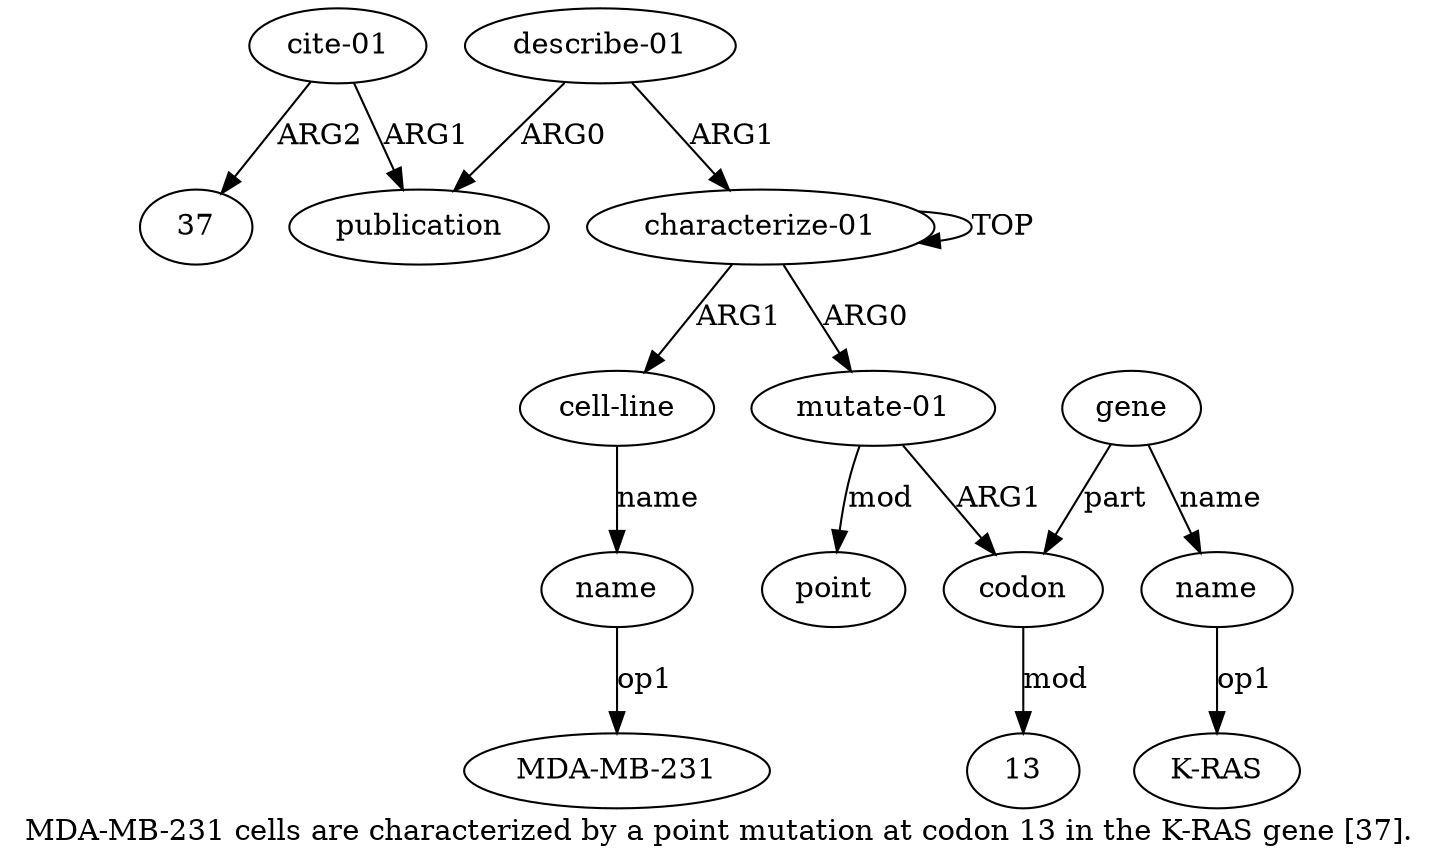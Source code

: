 digraph  {
	graph [label="MDA-MB-231 cells are characterized by a point mutation at codon 13 in the K-RAS gene [37]."];
	node [label="\N"];
	a10	 [color=black,
		gold_ind=10,
		gold_label="cite-01",
		label="cite-01",
		test_ind=10,
		test_label="cite-01"];
	a9	 [color=black,
		gold_ind=9,
		gold_label=publication,
		label=publication,
		test_ind=9,
		test_label=publication];
	a10 -> a9 [key=0,
	color=black,
	gold_label=ARG1,
	label=ARG1,
	test_label=ARG1];
"a10 37" [color=black,
	gold_ind=-1,
	gold_label=37,
	label=37,
	test_ind=-1,
	test_label=37];
a10 -> "a10 37" [key=0,
color=black,
gold_label=ARG2,
label=ARG2,
test_label=ARG2];
"a7 MDA-MB-231" [color=black,
gold_ind=-1,
gold_label="MDA-MB-231",
label="MDA-MB-231",
test_ind=-1,
test_label="MDA-MB-231"];
"a4 K-RAS" [color=black,
gold_ind=-1,
gold_label="K-RAS",
label="K-RAS",
test_ind=-1,
test_label="K-RAS"];
"a2 13" [color=black,
gold_ind=-1,
gold_label=13,
label=13,
test_ind=-1,
test_label=13];
a1 [color=black,
gold_ind=1,
gold_label="mutate-01",
label="mutate-01",
test_ind=1,
test_label="mutate-01"];
a2 [color=black,
gold_ind=2,
gold_label=codon,
label=codon,
test_ind=2,
test_label=codon];
a1 -> a2 [key=0,
color=black,
gold_label=ARG1,
label=ARG1,
test_label=ARG1];
a5 [color=black,
gold_ind=5,
gold_label=point,
label=point,
test_ind=5,
test_label=point];
a1 -> a5 [key=0,
color=black,
gold_label=mod,
label=mod,
test_label=mod];
a0 [color=black,
gold_ind=0,
gold_label="characterize-01",
label="characterize-01",
test_ind=0,
test_label="characterize-01"];
a0 -> a1 [key=0,
color=black,
gold_label=ARG0,
label=ARG0,
test_label=ARG0];
a0 -> a0 [key=0,
color=black,
gold_label=TOP,
label=TOP,
test_label=TOP];
a6 [color=black,
gold_ind=6,
gold_label="cell-line",
label="cell-line",
test_ind=6,
test_label="cell-line"];
a0 -> a6 [key=0,
color=black,
gold_label=ARG1,
label=ARG1,
test_label=ARG1];
a3 [color=black,
gold_ind=3,
gold_label=gene,
label=gene,
test_ind=3,
test_label=gene];
a3 -> a2 [key=0,
color=black,
gold_label=part,
label=part,
test_label=part];
a4 [color=black,
gold_ind=4,
gold_label=name,
label=name,
test_ind=4,
test_label=name];
a3 -> a4 [key=0,
color=black,
gold_label=name,
label=name,
test_label=name];
a2 -> "a2 13" [key=0,
color=black,
gold_label=mod,
label=mod,
test_label=mod];
a4 -> "a4 K-RAS" [key=0,
color=black,
gold_label=op1,
label=op1,
test_label=op1];
a7 [color=black,
gold_ind=7,
gold_label=name,
label=name,
test_ind=7,
test_label=name];
a7 -> "a7 MDA-MB-231" [key=0,
color=black,
gold_label=op1,
label=op1,
test_label=op1];
a6 -> a7 [key=0,
color=black,
gold_label=name,
label=name,
test_label=name];
a8 [color=black,
gold_ind=8,
gold_label="describe-01",
label="describe-01",
test_ind=8,
test_label="describe-01"];
a8 -> a0 [key=0,
color=black,
gold_label=ARG1,
label=ARG1,
test_label=ARG1];
a8 -> a9 [key=0,
color=black,
gold_label=ARG0,
label=ARG0,
test_label=ARG0];
}
